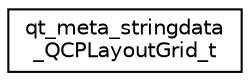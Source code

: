 digraph "Graphical Class Hierarchy"
{
  edge [fontname="Helvetica",fontsize="10",labelfontname="Helvetica",labelfontsize="10"];
  node [fontname="Helvetica",fontsize="10",shape=record];
  rankdir="LR";
  Node1 [label="qt_meta_stringdata\l_QCPLayoutGrid_t",height=0.2,width=0.4,color="black", fillcolor="white", style="filled",URL="$structqt__meta__stringdata___q_c_p_layout_grid__t.html"];
}

